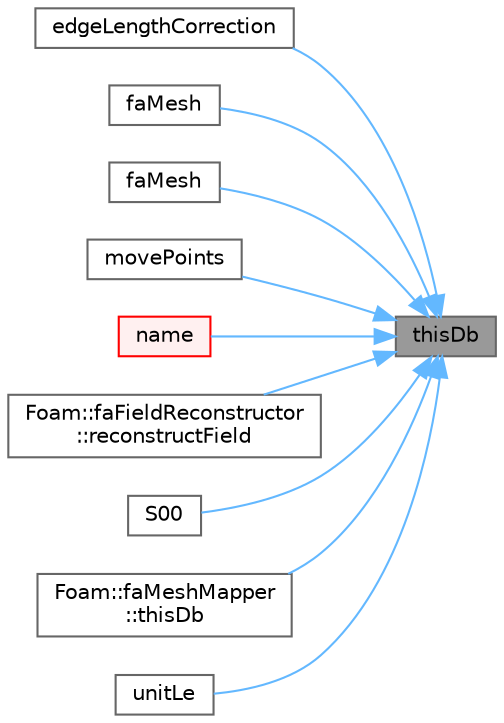 digraph "thisDb"
{
 // LATEX_PDF_SIZE
  bgcolor="transparent";
  edge [fontname=Helvetica,fontsize=10,labelfontname=Helvetica,labelfontsize=10];
  node [fontname=Helvetica,fontsize=10,shape=box,height=0.2,width=0.4];
  rankdir="RL";
  Node1 [id="Node000001",label="thisDb",height=0.2,width=0.4,color="gray40", fillcolor="grey60", style="filled", fontcolor="black",tooltip=" "];
  Node1 -> Node2 [id="edge1_Node000001_Node000002",dir="back",color="steelblue1",style="solid",tooltip=" "];
  Node2 [id="Node000002",label="edgeLengthCorrection",height=0.2,width=0.4,color="grey40", fillcolor="white", style="filled",URL="$classFoam_1_1faMesh.html#a9a74e248e1770cc15ca794ce4c1c1e9b",tooltip=" "];
  Node1 -> Node3 [id="edge2_Node000001_Node000003",dir="back",color="steelblue1",style="solid",tooltip=" "];
  Node3 [id="Node000003",label="faMesh",height=0.2,width=0.4,color="grey40", fillcolor="white", style="filled",URL="$classFoam_1_1faMesh.html#ae1f52c5869bacc62723d1b226b5d3c15",tooltip=" "];
  Node1 -> Node4 [id="edge3_Node000001_Node000004",dir="back",color="steelblue1",style="solid",tooltip=" "];
  Node4 [id="Node000004",label="faMesh",height=0.2,width=0.4,color="grey40", fillcolor="white", style="filled",URL="$classFoam_1_1faMesh.html#a1385ce2d26d5a7a8653411d6d86f9bf2",tooltip=" "];
  Node1 -> Node5 [id="edge4_Node000001_Node000005",dir="back",color="steelblue1",style="solid",tooltip=" "];
  Node5 [id="Node000005",label="movePoints",height=0.2,width=0.4,color="grey40", fillcolor="white", style="filled",URL="$classFoam_1_1faMesh.html#a049fe0a86e2c86b4c0bb5fe02583bea4",tooltip=" "];
  Node1 -> Node6 [id="edge5_Node000001_Node000006",dir="back",color="steelblue1",style="solid",tooltip=" "];
  Node6 [id="Node000006",label="name",height=0.2,width=0.4,color="red", fillcolor="#FFF0F0", style="filled",URL="$classFoam_1_1faMesh.html#a51ae053ef677d6c2d35ce01b46089706",tooltip=" "];
  Node1 -> Node8 [id="edge6_Node000001_Node000008",dir="back",color="steelblue1",style="solid",tooltip=" "];
  Node8 [id="Node000008",label="Foam::faFieldReconstructor\l::reconstructField",height=0.2,width=0.4,color="grey40", fillcolor="white", style="filled",URL="$classFoam_1_1faFieldReconstructor.html#a029c724e0e642f5b841d9d15b4d16e1d",tooltip=" "];
  Node1 -> Node9 [id="edge7_Node000001_Node000009",dir="back",color="steelblue1",style="solid",tooltip=" "];
  Node9 [id="Node000009",label="S00",height=0.2,width=0.4,color="grey40", fillcolor="white", style="filled",URL="$classFoam_1_1faMesh.html#a41c36028cf0374648dacb7ee07e7f0f7",tooltip=" "];
  Node1 -> Node10 [id="edge8_Node000001_Node000010",dir="back",color="steelblue1",style="solid",tooltip=" "];
  Node10 [id="Node000010",label="Foam::faMeshMapper\l::thisDb",height=0.2,width=0.4,color="grey40", fillcolor="white", style="filled",URL="$classFoam_1_1faMeshMapper.html#a9c2e1f43788e1e8608cbf7087668ad35",tooltip=" "];
  Node1 -> Node11 [id="edge9_Node000001_Node000011",dir="back",color="steelblue1",style="solid",tooltip=" "];
  Node11 [id="Node000011",label="unitLe",height=0.2,width=0.4,color="grey40", fillcolor="white", style="filled",URL="$classFoam_1_1faMesh.html#a1f278765557bb8aeefa35479382e41f4",tooltip=" "];
}

